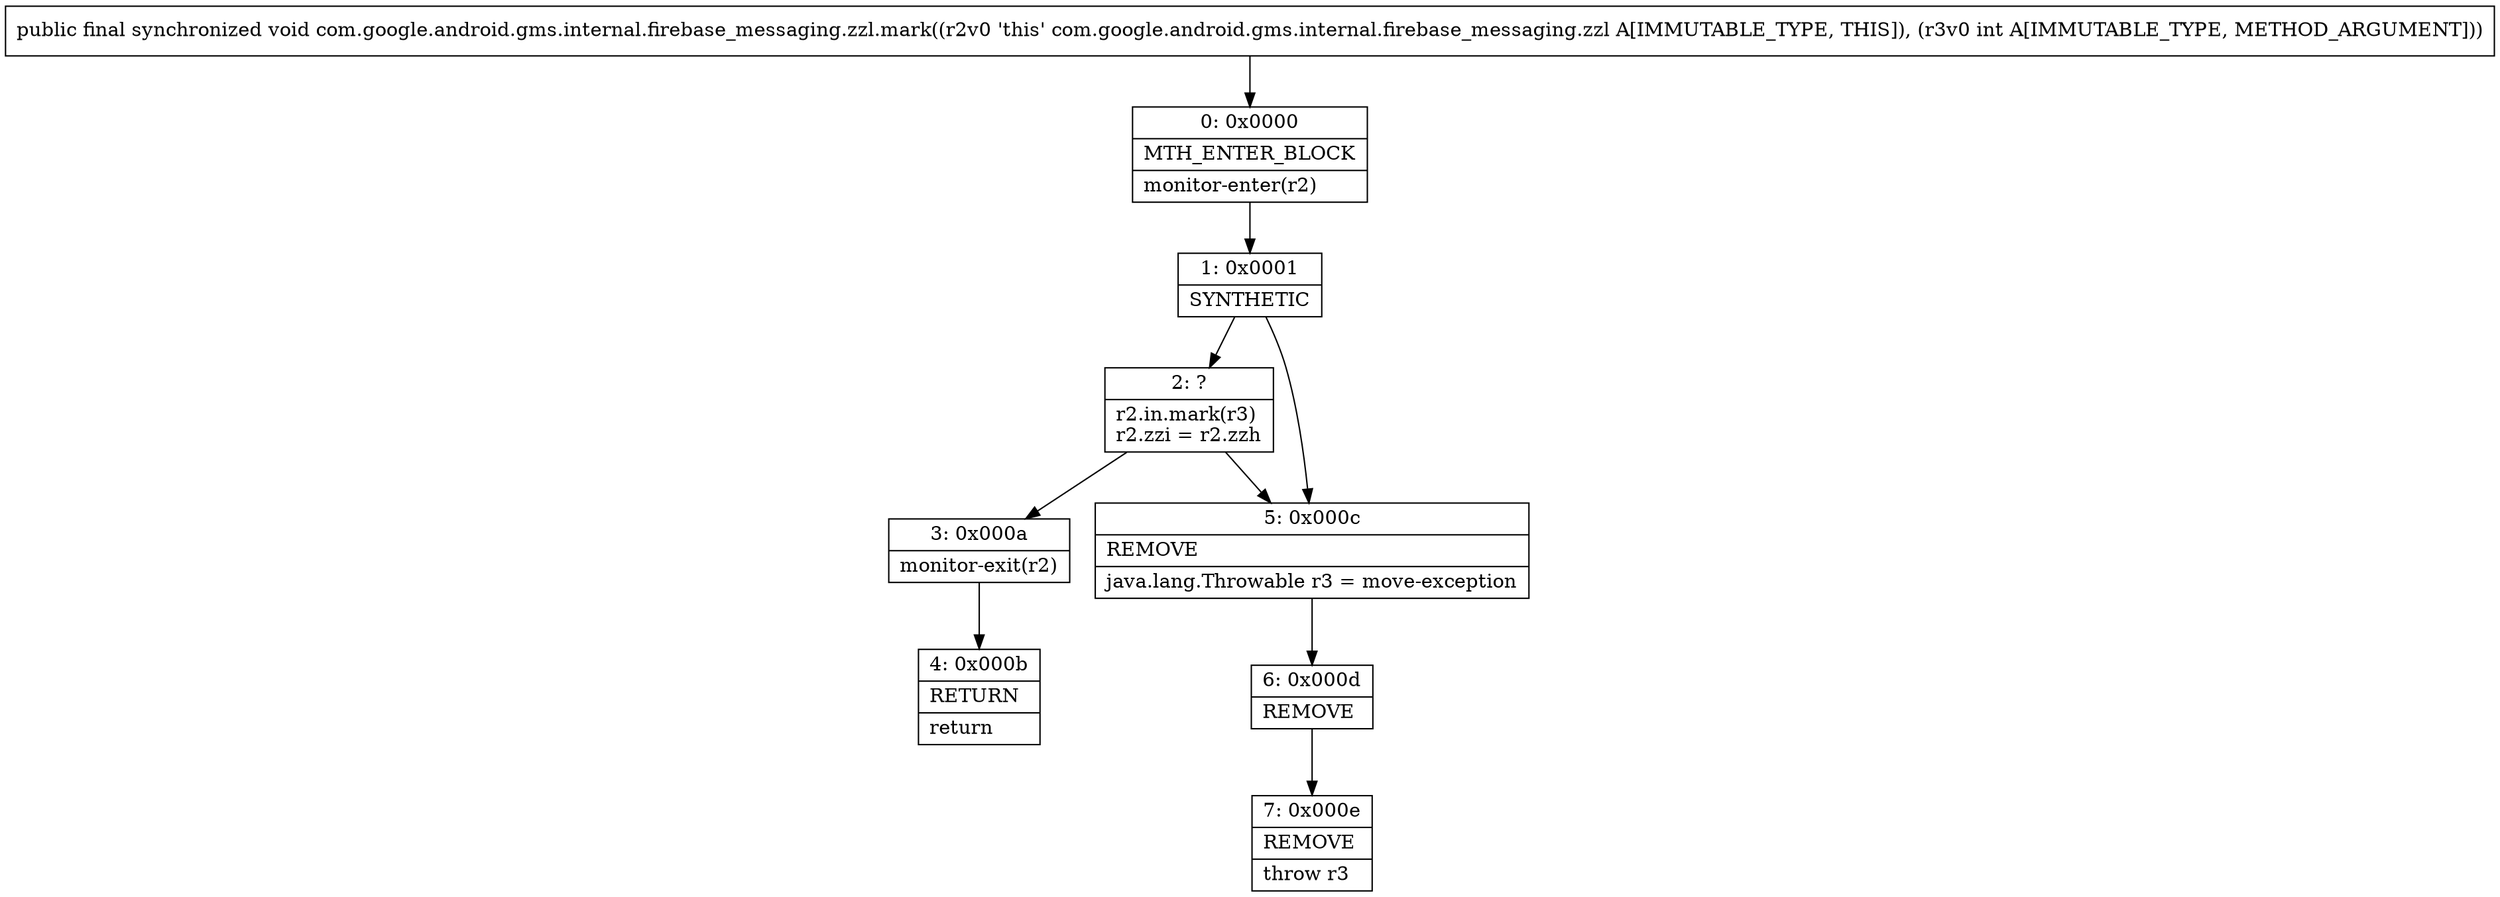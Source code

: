 digraph "CFG forcom.google.android.gms.internal.firebase_messaging.zzl.mark(I)V" {
Node_0 [shape=record,label="{0\:\ 0x0000|MTH_ENTER_BLOCK\l|monitor\-enter(r2)\l}"];
Node_1 [shape=record,label="{1\:\ 0x0001|SYNTHETIC\l}"];
Node_2 [shape=record,label="{2\:\ ?|r2.in.mark(r3)\lr2.zzi = r2.zzh\l}"];
Node_3 [shape=record,label="{3\:\ 0x000a|monitor\-exit(r2)\l}"];
Node_4 [shape=record,label="{4\:\ 0x000b|RETURN\l|return\l}"];
Node_5 [shape=record,label="{5\:\ 0x000c|REMOVE\l|java.lang.Throwable r3 = move\-exception\l}"];
Node_6 [shape=record,label="{6\:\ 0x000d|REMOVE\l}"];
Node_7 [shape=record,label="{7\:\ 0x000e|REMOVE\l|throw r3\l}"];
MethodNode[shape=record,label="{public final synchronized void com.google.android.gms.internal.firebase_messaging.zzl.mark((r2v0 'this' com.google.android.gms.internal.firebase_messaging.zzl A[IMMUTABLE_TYPE, THIS]), (r3v0 int A[IMMUTABLE_TYPE, METHOD_ARGUMENT])) }"];
MethodNode -> Node_0;
Node_0 -> Node_1;
Node_1 -> Node_2;
Node_1 -> Node_5;
Node_2 -> Node_3;
Node_2 -> Node_5;
Node_3 -> Node_4;
Node_5 -> Node_6;
Node_6 -> Node_7;
}

